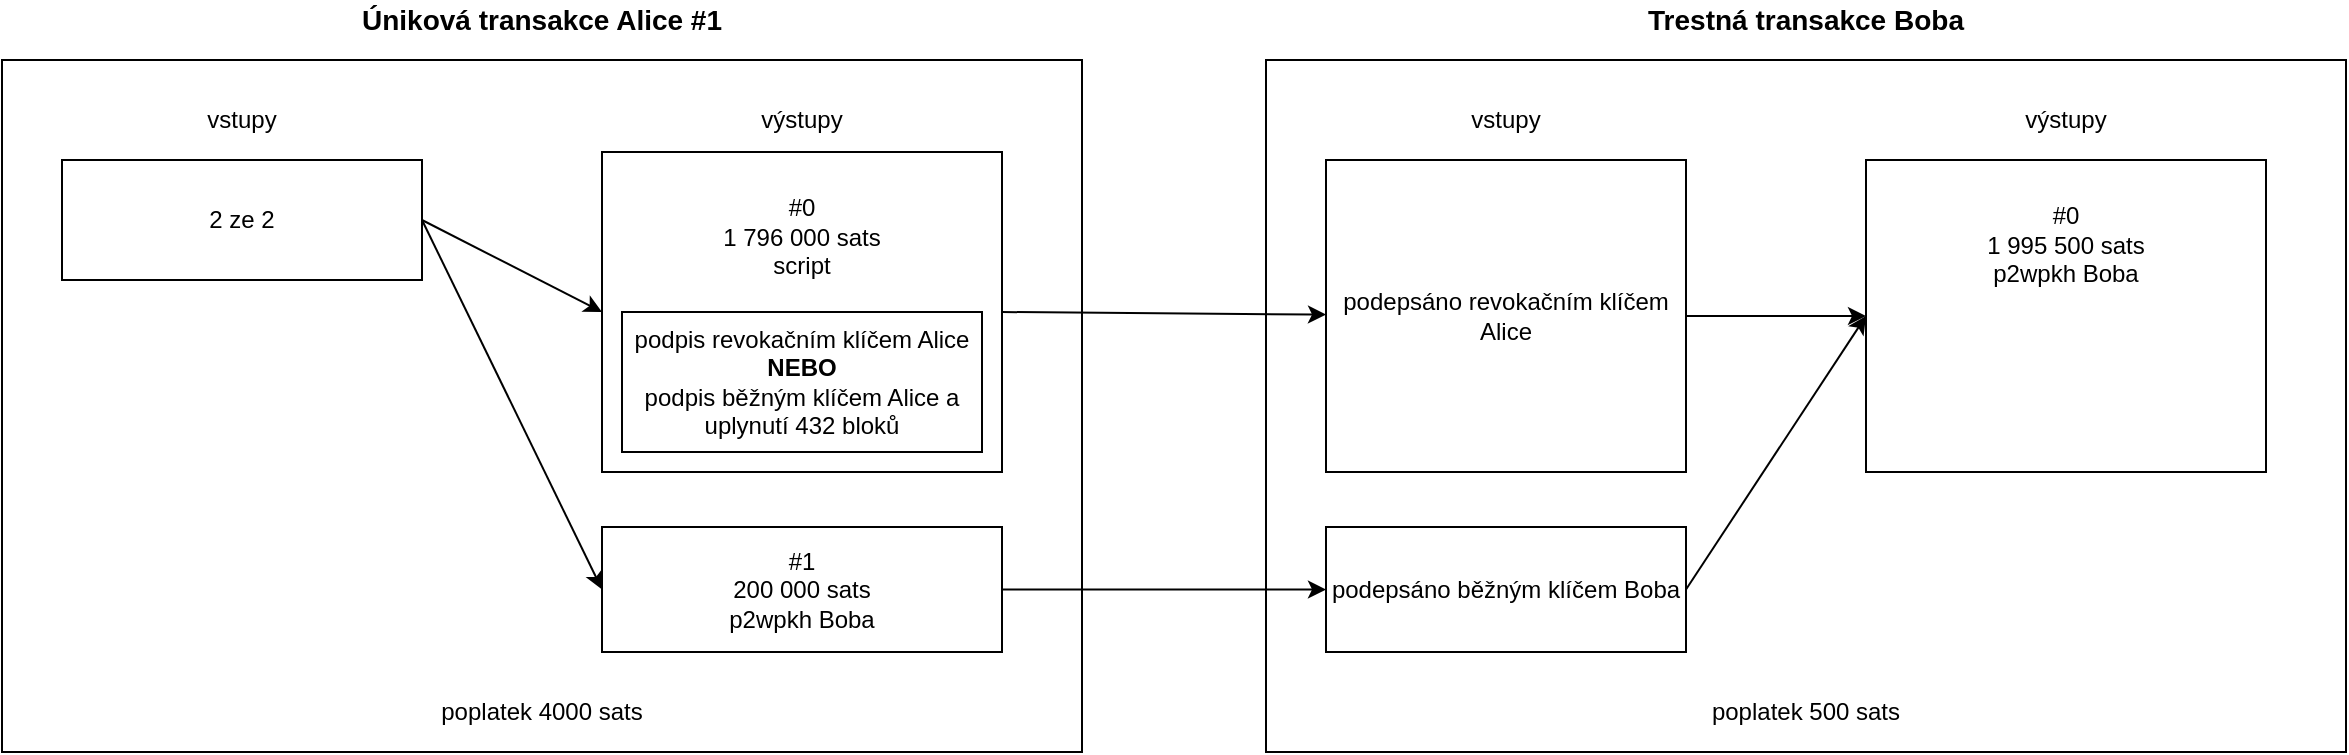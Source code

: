 <mxfile version="14.5.1" type="device"><diagram id="kQIOQq_N0f3PPQXDcAFY" name="Stránka-"><mxGraphModel dx="1550" dy="895" grid="1" gridSize="10" guides="1" tooltips="1" connect="1" arrows="1" fold="1" page="1" pageScale="1" pageWidth="1169" pageHeight="827" math="0" shadow="0"><root><mxCell id="0"/><mxCell id="1" parent="0"/><mxCell id="_3f9lSmVa9DklM8JAFFl-11" value="" style="rounded=0;whiteSpace=wrap;html=1;" parent="1" vertex="1"><mxGeometry x="642" y="174" width="540" height="346" as="geometry"/></mxCell><mxCell id="_3f9lSmVa9DklM8JAFFl-12" value="podepsáno revokačním klíčem Alice" style="rounded=0;whiteSpace=wrap;html=1;" parent="1" vertex="1"><mxGeometry x="672" y="224" width="180" height="156" as="geometry"/></mxCell><mxCell id="_3f9lSmVa9DklM8JAFFl-13" value="&lt;br&gt;#0&lt;br&gt;&lt;span class=&quot;qv3Wpe&quot; id=&quot;cwos&quot;&gt;1 995 500&amp;nbsp;&lt;/span&gt;sats&lt;br&gt;p2wpkh Boba&lt;br&gt;" style="rounded=0;whiteSpace=wrap;html=1;verticalAlign=top;" parent="1" vertex="1"><mxGeometry x="942" y="224" width="200" height="156" as="geometry"/></mxCell><mxCell id="_3f9lSmVa9DklM8JAFFl-15" value="vstupy" style="text;html=1;strokeColor=none;fillColor=none;align=center;verticalAlign=middle;whiteSpace=wrap;rounded=0;" parent="1" vertex="1"><mxGeometry x="742" y="194" width="40" height="20" as="geometry"/></mxCell><mxCell id="_3f9lSmVa9DklM8JAFFl-16" value="výstupy" style="text;html=1;strokeColor=none;fillColor=none;align=center;verticalAlign=middle;whiteSpace=wrap;rounded=0;" parent="1" vertex="1"><mxGeometry x="1022" y="194" width="40" height="20" as="geometry"/></mxCell><mxCell id="_3f9lSmVa9DklM8JAFFl-17" value="poplatek 500 sats" style="text;html=1;strokeColor=none;fillColor=none;align=center;verticalAlign=middle;whiteSpace=wrap;rounded=0;" parent="1" vertex="1"><mxGeometry x="842" y="490" width="140" height="20" as="geometry"/></mxCell><mxCell id="_3f9lSmVa9DklM8JAFFl-18" value="&lt;span style=&quot;font-size: 14px&quot;&gt;&lt;b&gt;Trestná transakce Boba&lt;br&gt;&lt;/b&gt;&lt;/span&gt;" style="text;html=1;strokeColor=none;fillColor=none;align=center;verticalAlign=middle;whiteSpace=wrap;rounded=0;" parent="1" vertex="1"><mxGeometry x="662" y="144" width="500" height="20" as="geometry"/></mxCell><mxCell id="_3f9lSmVa9DklM8JAFFl-19" value="" style="endArrow=classic;html=1;exitX=1;exitY=0.5;exitDx=0;exitDy=0;entryX=0;entryY=0.5;entryDx=0;entryDy=0;" parent="1" source="_3f9lSmVa9DklM8JAFFl-12" target="_3f9lSmVa9DklM8JAFFl-13" edge="1"><mxGeometry width="50" height="50" relative="1" as="geometry"><mxPoint x="1052" y="334" as="sourcePoint"/><mxPoint x="1102" y="284" as="targetPoint"/></mxGeometry></mxCell><mxCell id="JRiSGhoUeT7FmlK7R7u5-1" value="" style="rounded=0;whiteSpace=wrap;html=1;" parent="1" vertex="1"><mxGeometry x="10" y="174" width="540" height="346" as="geometry"/></mxCell><mxCell id="JRiSGhoUeT7FmlK7R7u5-2" value="2 ze 2" style="rounded=0;whiteSpace=wrap;html=1;" parent="1" vertex="1"><mxGeometry x="40" y="224" width="180" height="60" as="geometry"/></mxCell><mxCell id="JRiSGhoUeT7FmlK7R7u5-3" value="&lt;br&gt;#0&lt;br&gt;&lt;span class=&quot;qv3Wpe&quot; id=&quot;cwos&quot;&gt;1 796 000&amp;nbsp;&lt;/span&gt;sats&lt;br&gt;script" style="rounded=0;whiteSpace=wrap;html=1;labelPosition=center;verticalLabelPosition=middle;align=center;verticalAlign=top;" parent="1" vertex="1"><mxGeometry x="310" y="220" width="200" height="160" as="geometry"/></mxCell><mxCell id="JRiSGhoUeT7FmlK7R7u5-4" value="vstupy" style="text;html=1;strokeColor=none;fillColor=none;align=center;verticalAlign=middle;whiteSpace=wrap;rounded=0;" parent="1" vertex="1"><mxGeometry x="110" y="194" width="40" height="20" as="geometry"/></mxCell><mxCell id="JRiSGhoUeT7FmlK7R7u5-5" value="výstupy" style="text;html=1;strokeColor=none;fillColor=none;align=center;verticalAlign=middle;whiteSpace=wrap;rounded=0;" parent="1" vertex="1"><mxGeometry x="390" y="194" width="40" height="20" as="geometry"/></mxCell><mxCell id="JRiSGhoUeT7FmlK7R7u5-6" value="poplatek 4000 sats" style="text;html=1;strokeColor=none;fillColor=none;align=center;verticalAlign=middle;whiteSpace=wrap;rounded=0;" parent="1" vertex="1"><mxGeometry x="210" y="490" width="140" height="20" as="geometry"/></mxCell><mxCell id="JRiSGhoUeT7FmlK7R7u5-7" value="&lt;span style=&quot;font-size: 14px&quot;&gt;&lt;b&gt;Úniková transakce Alice #1&lt;br&gt;&lt;/b&gt;&lt;/span&gt;" style="text;html=1;strokeColor=none;fillColor=none;align=center;verticalAlign=middle;whiteSpace=wrap;rounded=0;" parent="1" vertex="1"><mxGeometry x="30" y="144" width="500" height="20" as="geometry"/></mxCell><mxCell id="JRiSGhoUeT7FmlK7R7u5-8" value="" style="endArrow=classic;html=1;exitX=1;exitY=0.5;exitDx=0;exitDy=0;entryX=0;entryY=0.5;entryDx=0;entryDy=0;" parent="1" source="JRiSGhoUeT7FmlK7R7u5-2" target="JRiSGhoUeT7FmlK7R7u5-3" edge="1"><mxGeometry width="50" height="50" relative="1" as="geometry"><mxPoint x="420" y="334" as="sourcePoint"/><mxPoint x="470" y="284" as="targetPoint"/></mxGeometry></mxCell><mxCell id="JRiSGhoUeT7FmlK7R7u5-9" value="&lt;span&gt;podpis revokačním klíčem Alice&lt;/span&gt;&lt;br&gt;&lt;b&gt;NEBO&lt;/b&gt;&lt;br&gt;&lt;span&gt;podpis běžným klíčem Alice a uplynutí 432 bloků&lt;/span&gt;" style="rounded=0;whiteSpace=wrap;html=1;" parent="1" vertex="1"><mxGeometry x="320" y="300" width="180" height="70" as="geometry"/></mxCell><mxCell id="JRiSGhoUeT7FmlK7R7u5-10" value="#1&lt;br&gt;&lt;span class=&quot;qv3Wpe&quot; id=&quot;cwos&quot;&gt;200 000&amp;nbsp;&lt;/span&gt;sats&lt;br&gt;p2wpkh Boba" style="rounded=0;whiteSpace=wrap;html=1;" parent="1" vertex="1"><mxGeometry x="310" y="407.5" width="200" height="62.5" as="geometry"/></mxCell><mxCell id="JRiSGhoUeT7FmlK7R7u5-12" value="" style="endArrow=classic;html=1;exitX=1;exitY=0.5;exitDx=0;exitDy=0;entryX=0;entryY=0.5;entryDx=0;entryDy=0;" parent="1" source="JRiSGhoUeT7FmlK7R7u5-2" target="JRiSGhoUeT7FmlK7R7u5-10" edge="1"><mxGeometry width="50" height="50" relative="1" as="geometry"><mxPoint x="230" y="264" as="sourcePoint"/><mxPoint x="310" y="490" as="targetPoint"/></mxGeometry></mxCell><mxCell id="Qvp3LgyrOmtHADwY3m_u-1" value="podepsáno běžným klíčem Boba" style="rounded=0;whiteSpace=wrap;html=1;" vertex="1" parent="1"><mxGeometry x="672" y="407.5" width="180" height="62.5" as="geometry"/></mxCell><mxCell id="Qvp3LgyrOmtHADwY3m_u-3" value="" style="endArrow=classic;html=1;entryX=0;entryY=0.5;entryDx=0;entryDy=0;exitX=1;exitY=0.5;exitDx=0;exitDy=0;" edge="1" parent="1" source="Qvp3LgyrOmtHADwY3m_u-1" target="_3f9lSmVa9DklM8JAFFl-13"><mxGeometry width="50" height="50" relative="1" as="geometry"><mxPoint x="860" y="440" as="sourcePoint"/><mxPoint x="810" y="530" as="targetPoint"/></mxGeometry></mxCell><mxCell id="Qvp3LgyrOmtHADwY3m_u-4" value="" style="endArrow=classic;html=1;exitX=1;exitY=0.5;exitDx=0;exitDy=0;" edge="1" parent="1" source="JRiSGhoUeT7FmlK7R7u5-3" target="_3f9lSmVa9DklM8JAFFl-12"><mxGeometry width="50" height="50" relative="1" as="geometry"><mxPoint x="760" y="580" as="sourcePoint"/><mxPoint x="810" y="530" as="targetPoint"/></mxGeometry></mxCell><mxCell id="Qvp3LgyrOmtHADwY3m_u-5" value="" style="endArrow=classic;html=1;exitX=1;exitY=0.5;exitDx=0;exitDy=0;entryX=0;entryY=0.5;entryDx=0;entryDy=0;" edge="1" parent="1" source="JRiSGhoUeT7FmlK7R7u5-10" target="Qvp3LgyrOmtHADwY3m_u-1"><mxGeometry width="50" height="50" relative="1" as="geometry"><mxPoint x="760" y="580" as="sourcePoint"/><mxPoint x="810" y="530" as="targetPoint"/></mxGeometry></mxCell></root></mxGraphModel></diagram></mxfile>